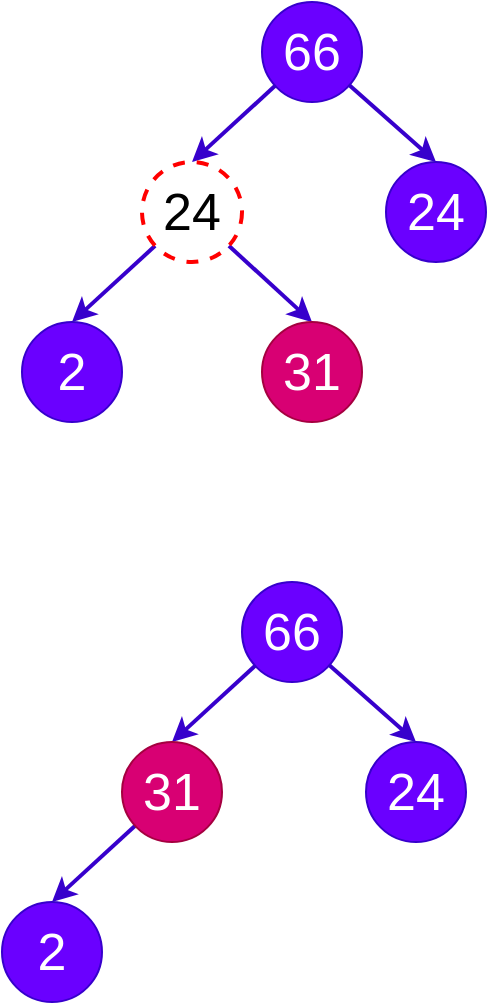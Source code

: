 <mxfile version="18.0.4" type="github">
  <diagram id="2GZqw9-q26ZN5Mv4OAI6" name="第 1 页">
    <mxGraphModel dx="840" dy="636" grid="1" gridSize="10" guides="1" tooltips="1" connect="1" arrows="1" fold="1" page="1" pageScale="1" pageWidth="827" pageHeight="1169" math="0" shadow="0">
      <root>
        <mxCell id="0" />
        <mxCell id="1" parent="0" />
        <mxCell id="yQiPnEU_5PFrZEUYjAex-3" style="rounded=0;orthogonalLoop=1;jettySize=auto;html=1;fontSize=26;entryX=0.5;entryY=0;entryDx=0;entryDy=0;fillColor=#6a00ff;strokeColor=#3700CC;strokeWidth=2;" edge="1" parent="1" source="yQiPnEU_5PFrZEUYjAex-1" target="yQiPnEU_5PFrZEUYjAex-2">
          <mxGeometry relative="1" as="geometry">
            <mxPoint x="150" y="240" as="targetPoint" />
          </mxGeometry>
        </mxCell>
        <mxCell id="yQiPnEU_5PFrZEUYjAex-6" style="rounded=0;orthogonalLoop=1;jettySize=auto;html=1;fontSize=26;entryX=0.5;entryY=0;entryDx=0;entryDy=0;fillColor=#6a00ff;strokeColor=#3700CC;strokeWidth=2;" edge="1" parent="1" source="yQiPnEU_5PFrZEUYjAex-1" target="yQiPnEU_5PFrZEUYjAex-5">
          <mxGeometry relative="1" as="geometry">
            <mxPoint x="260" y="240" as="targetPoint" />
          </mxGeometry>
        </mxCell>
        <mxCell id="yQiPnEU_5PFrZEUYjAex-1" value="&lt;font style=&quot;font-size: 26px;&quot;&gt;66&lt;/font&gt;" style="ellipse;whiteSpace=wrap;html=1;aspect=fixed;fillColor=#6a00ff;fontColor=#ffffff;strokeColor=#3700CC;" vertex="1" parent="1">
          <mxGeometry x="180" y="180" width="50" height="50" as="geometry" />
        </mxCell>
        <mxCell id="yQiPnEU_5PFrZEUYjAex-9" style="edgeStyle=none;rounded=0;orthogonalLoop=1;jettySize=auto;html=1;entryX=0.5;entryY=0;entryDx=0;entryDy=0;fontSize=26;fillColor=#6a00ff;strokeColor=#3700CC;strokeWidth=2;" edge="1" parent="1" source="yQiPnEU_5PFrZEUYjAex-2" target="yQiPnEU_5PFrZEUYjAex-7">
          <mxGeometry relative="1" as="geometry" />
        </mxCell>
        <mxCell id="yQiPnEU_5PFrZEUYjAex-10" style="edgeStyle=none;rounded=0;orthogonalLoop=1;jettySize=auto;html=1;entryX=0.5;entryY=0;entryDx=0;entryDy=0;fontSize=26;fillColor=#6a00ff;strokeColor=#3700CC;strokeWidth=2;" edge="1" parent="1" source="yQiPnEU_5PFrZEUYjAex-2" target="yQiPnEU_5PFrZEUYjAex-8">
          <mxGeometry relative="1" as="geometry" />
        </mxCell>
        <mxCell id="yQiPnEU_5PFrZEUYjAex-2" value="&lt;span style=&quot;font-size: 26px;&quot;&gt;24&lt;/span&gt;" style="ellipse;whiteSpace=wrap;html=1;aspect=fixed;dashed=1;strokeWidth=2;strokeColor=#FF0000;" vertex="1" parent="1">
          <mxGeometry x="120" y="260" width="50" height="50" as="geometry" />
        </mxCell>
        <mxCell id="yQiPnEU_5PFrZEUYjAex-5" value="&lt;span style=&quot;font-size: 26px;&quot;&gt;24&lt;/span&gt;" style="ellipse;whiteSpace=wrap;html=1;aspect=fixed;fillColor=#6a00ff;fontColor=#ffffff;strokeColor=#3700CC;" vertex="1" parent="1">
          <mxGeometry x="242" y="260" width="50" height="50" as="geometry" />
        </mxCell>
        <mxCell id="yQiPnEU_5PFrZEUYjAex-7" value="&lt;span style=&quot;font-size: 26px;&quot;&gt;2&lt;/span&gt;" style="ellipse;whiteSpace=wrap;html=1;aspect=fixed;fillColor=#6a00ff;fontColor=#ffffff;strokeColor=#3700CC;" vertex="1" parent="1">
          <mxGeometry x="60" y="340" width="50" height="50" as="geometry" />
        </mxCell>
        <mxCell id="yQiPnEU_5PFrZEUYjAex-8" value="&lt;span style=&quot;font-size: 26px;&quot;&gt;31&lt;/span&gt;" style="ellipse;whiteSpace=wrap;html=1;aspect=fixed;fillColor=#d80073;fontColor=#ffffff;strokeColor=#A50040;" vertex="1" parent="1">
          <mxGeometry x="180" y="340" width="50" height="50" as="geometry" />
        </mxCell>
        <mxCell id="yQiPnEU_5PFrZEUYjAex-12" style="rounded=0;orthogonalLoop=1;jettySize=auto;html=1;fontSize=26;entryX=0.5;entryY=0;entryDx=0;entryDy=0;fillColor=#6a00ff;strokeColor=#3700CC;strokeWidth=2;" edge="1" parent="1" source="yQiPnEU_5PFrZEUYjAex-14">
          <mxGeometry relative="1" as="geometry">
            <mxPoint x="135" y="550" as="targetPoint" />
          </mxGeometry>
        </mxCell>
        <mxCell id="yQiPnEU_5PFrZEUYjAex-13" style="rounded=0;orthogonalLoop=1;jettySize=auto;html=1;fontSize=26;entryX=0.5;entryY=0;entryDx=0;entryDy=0;fillColor=#6a00ff;strokeColor=#3700CC;strokeWidth=2;" edge="1" parent="1" source="yQiPnEU_5PFrZEUYjAex-14" target="yQiPnEU_5PFrZEUYjAex-18">
          <mxGeometry relative="1" as="geometry">
            <mxPoint x="250" y="530" as="targetPoint" />
          </mxGeometry>
        </mxCell>
        <mxCell id="yQiPnEU_5PFrZEUYjAex-14" value="&lt;font style=&quot;font-size: 26px;&quot;&gt;66&lt;/font&gt;" style="ellipse;whiteSpace=wrap;html=1;aspect=fixed;fillColor=#6a00ff;fontColor=#ffffff;strokeColor=#3700CC;" vertex="1" parent="1">
          <mxGeometry x="170" y="470" width="50" height="50" as="geometry" />
        </mxCell>
        <mxCell id="yQiPnEU_5PFrZEUYjAex-15" style="edgeStyle=none;rounded=0;orthogonalLoop=1;jettySize=auto;html=1;entryX=0.5;entryY=0;entryDx=0;entryDy=0;fontSize=26;fillColor=#6a00ff;strokeColor=#3700CC;strokeWidth=2;" edge="1" parent="1" target="yQiPnEU_5PFrZEUYjAex-19">
          <mxGeometry relative="1" as="geometry">
            <mxPoint x="116.571" y="591.893" as="sourcePoint" />
          </mxGeometry>
        </mxCell>
        <mxCell id="yQiPnEU_5PFrZEUYjAex-18" value="&lt;span style=&quot;font-size: 26px;&quot;&gt;24&lt;/span&gt;" style="ellipse;whiteSpace=wrap;html=1;aspect=fixed;fillColor=#6a00ff;fontColor=#ffffff;strokeColor=#3700CC;" vertex="1" parent="1">
          <mxGeometry x="232" y="550" width="50" height="50" as="geometry" />
        </mxCell>
        <mxCell id="yQiPnEU_5PFrZEUYjAex-19" value="&lt;span style=&quot;font-size: 26px;&quot;&gt;2&lt;/span&gt;" style="ellipse;whiteSpace=wrap;html=1;aspect=fixed;fillColor=#6a00ff;fontColor=#ffffff;strokeColor=#3700CC;" vertex="1" parent="1">
          <mxGeometry x="50" y="630" width="50" height="50" as="geometry" />
        </mxCell>
        <mxCell id="yQiPnEU_5PFrZEUYjAex-21" value="&lt;span style=&quot;font-size: 26px;&quot;&gt;31&lt;/span&gt;" style="ellipse;whiteSpace=wrap;html=1;aspect=fixed;fillColor=#d80073;fontColor=#ffffff;strokeColor=#A50040;" vertex="1" parent="1">
          <mxGeometry x="110" y="550" width="50" height="50" as="geometry" />
        </mxCell>
      </root>
    </mxGraphModel>
  </diagram>
</mxfile>
